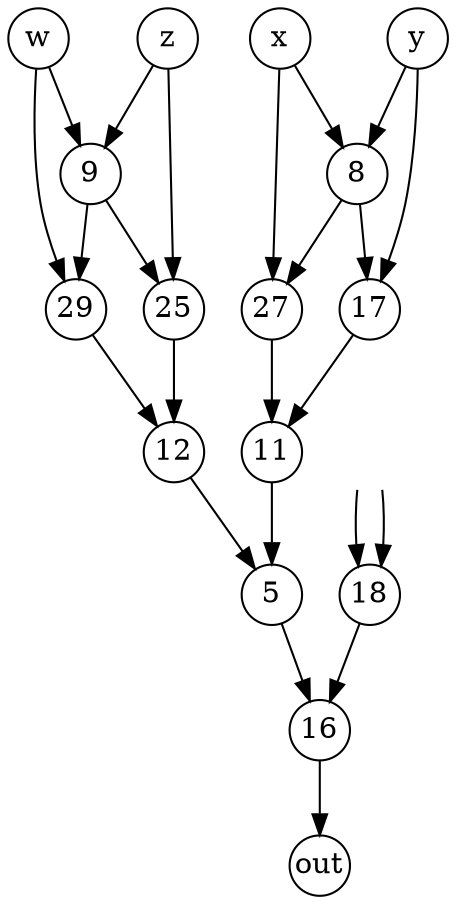 digraph MVGComplexG8_3 {
	rankdir=UD
	node [fixedsize=true shape=circle width=.4]
	0 [label=x]
	1 [label=y]
	2 [label=z]
	3 [label=w]
	32 [label=out]
	11 -> 5
	12 -> 5
	1 -> 8
	0 -> 8
	3 -> 9
	2 -> 9
	17 -> 11
	27 -> 11
	29 -> 12
	25 -> 12
	18 -> 16
	5 -> 16
	8 -> 17
	1 -> 17
	4 [label="" shape=none]
	4 -> 18
	4 [label="" shape=none]
	4 -> 18
	2 -> 25
	9 -> 25
	0 -> 27
	8 -> 27
	9 -> 29
	3 -> 29
	16 -> 32
}
